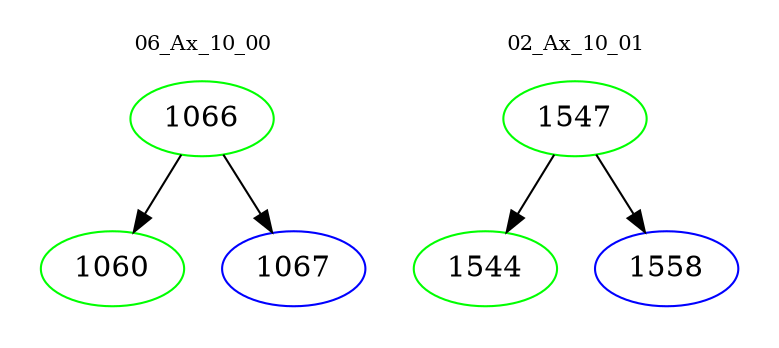 digraph{
subgraph cluster_0 {
color = white
label = "06_Ax_10_00";
fontsize=10;
T0_1066 [label="1066", color="green"]
T0_1066 -> T0_1060 [color="black"]
T0_1060 [label="1060", color="green"]
T0_1066 -> T0_1067 [color="black"]
T0_1067 [label="1067", color="blue"]
}
subgraph cluster_1 {
color = white
label = "02_Ax_10_01";
fontsize=10;
T1_1547 [label="1547", color="green"]
T1_1547 -> T1_1544 [color="black"]
T1_1544 [label="1544", color="green"]
T1_1547 -> T1_1558 [color="black"]
T1_1558 [label="1558", color="blue"]
}
}
